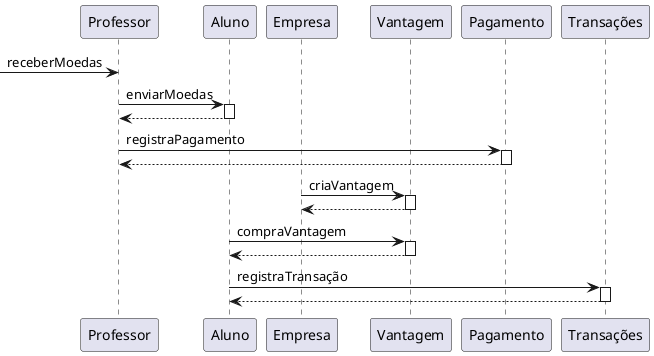 @startuml sequencia

participant Professor as prof
participant Aluno as alu
participant Empresa as emp
participant Vantagem as van
participant Pagamento as pay
participant Transações as tra


->prof: receberMoedas

prof->alu: enviarMoedas
activate alu
alu --> prof
deactivate alu

prof -> pay: registraPagamento
activate pay
pay --> prof
deactivate pay

emp->van: criaVantagem
activate van
van --> emp
deactivate van

alu->van: compraVantagem
activate van
van --> alu
deactivate van

alu->tra: registraTransação
activate tra
tra --> alu
deactivate tra




@enduml
